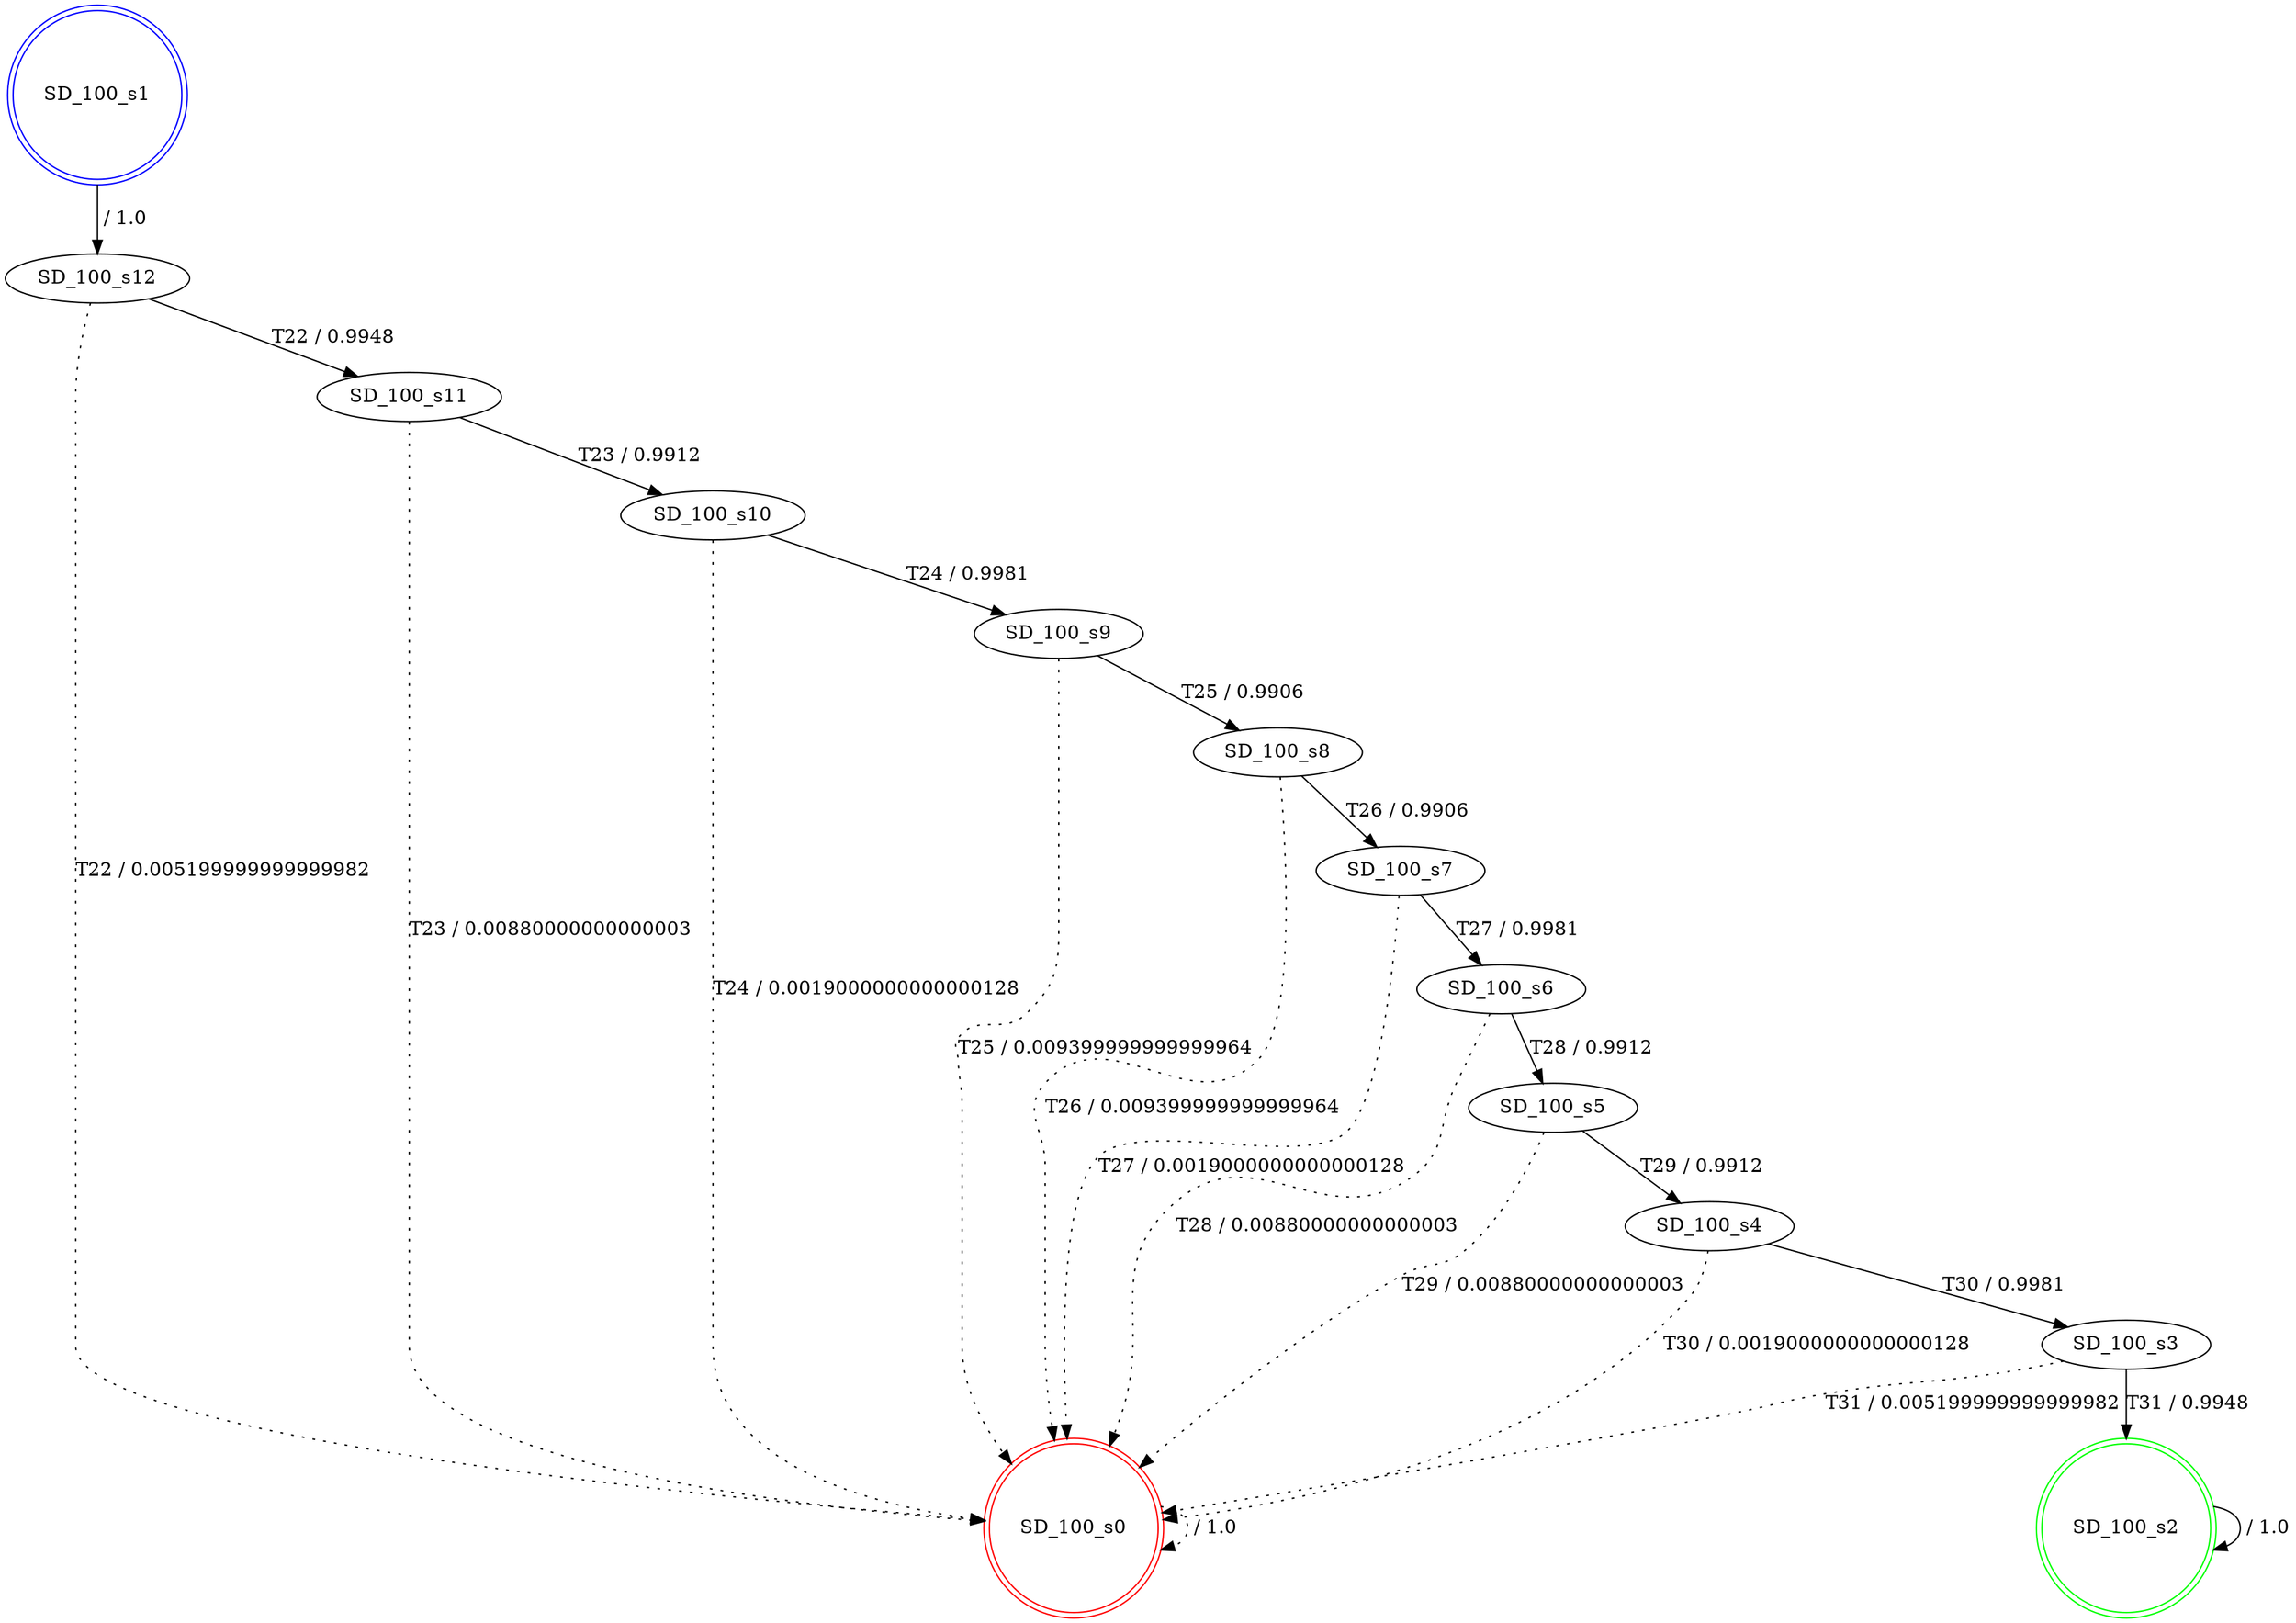 digraph graphname {
SD_100_s0 [label="SD_100_s0",color=red,shape=doublecircle ];
SD_100_s1 [label="SD_100_s1",color=blue,shape=doublecircle ];
SD_100_s2 [label="SD_100_s2",color=green,shape=doublecircle ];
SD_100_s3 [label="SD_100_s3" ];
SD_100_s4 [label="SD_100_s4" ];
SD_100_s5 [label="SD_100_s5" ];
SD_100_s6 [label="SD_100_s6" ];
SD_100_s7 [label="SD_100_s7" ];
SD_100_s8 [label="SD_100_s8" ];
SD_100_s9 [label="SD_100_s9" ];
SD_100_s10 [label="SD_100_s10" ];
SD_100_s11 [label="SD_100_s11" ];
SD_100_s12 [label="SD_100_s12" ];
SD_100_s0 -> SD_100_s0 [label=" / 1.0", style=dotted];
SD_100_s1 -> SD_100_s12 [label=" / 1.0"];
SD_100_s2 -> SD_100_s2 [label=" / 1.0"];
SD_100_s3 -> SD_100_s2 [label="T31 / 0.9948"];
SD_100_s3 -> SD_100_s0 [label="T31 / 0.005199999999999982", style=dotted];
SD_100_s4 -> SD_100_s3 [label="T30 / 0.9981"];
SD_100_s4 -> SD_100_s0 [label="T30 / 0.0019000000000000128", style=dotted];
SD_100_s5 -> SD_100_s4 [label="T29 / 0.9912"];
SD_100_s5 -> SD_100_s0 [label="T29 / 0.00880000000000003", style=dotted];
SD_100_s6 -> SD_100_s5 [label="T28 / 0.9912"];
SD_100_s6 -> SD_100_s0 [label="T28 / 0.00880000000000003", style=dotted];
SD_100_s7 -> SD_100_s6 [label="T27 / 0.9981"];
SD_100_s7 -> SD_100_s0 [label="T27 / 0.0019000000000000128", style=dotted];
SD_100_s8 -> SD_100_s7 [label="T26 / 0.9906"];
SD_100_s8 -> SD_100_s0 [label="T26 / 0.009399999999999964", style=dotted];
SD_100_s9 -> SD_100_s8 [label="T25 / 0.9906"];
SD_100_s9 -> SD_100_s0 [label="T25 / 0.009399999999999964", style=dotted];
SD_100_s10 -> SD_100_s9 [label="T24 / 0.9981"];
SD_100_s10 -> SD_100_s0 [label="T24 / 0.0019000000000000128", style=dotted];
SD_100_s11 -> SD_100_s10 [label="T23 / 0.9912"];
SD_100_s11 -> SD_100_s0 [label="T23 / 0.00880000000000003", style=dotted];
SD_100_s12 -> SD_100_s11 [label="T22 / 0.9948"];
SD_100_s12 -> SD_100_s0 [label="T22 / 0.005199999999999982", style=dotted];
}